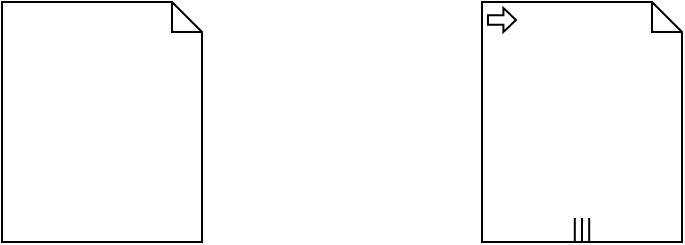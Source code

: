 <mxfile version="20.8.10" type="device"><diagram name="Página-1" id="M9cX7V8e1IlHC-0RRi80"><mxGraphModel dx="864" dy="516" grid="1" gridSize="10" guides="1" tooltips="1" connect="1" arrows="1" fold="1" page="1" pageScale="1" pageWidth="827" pageHeight="1169" math="0" shadow="0"><root><mxCell id="0"/><mxCell id="1" parent="0"/><mxCell id="mQ1XfvxFrN8G40MdC9wk-1" value="" style="shape=mxgraph.bpmn.data;labelPosition=center;verticalLabelPosition=bottom;align=center;verticalAlign=top;whiteSpace=wrap;size=15;html=1;" vertex="1" parent="1"><mxGeometry x="120" y="120" width="100" height="120" as="geometry"/></mxCell><mxCell id="mQ1XfvxFrN8G40MdC9wk-2" value="" style="shape=mxgraph.bpmn.data;labelPosition=center;verticalLabelPosition=bottom;align=center;verticalAlign=top;whiteSpace=wrap;size=15;html=1;bpmnTransferType=input;isCollection=1;" vertex="1" parent="1"><mxGeometry x="360" y="120" width="100" height="120" as="geometry"/></mxCell></root></mxGraphModel></diagram></mxfile>